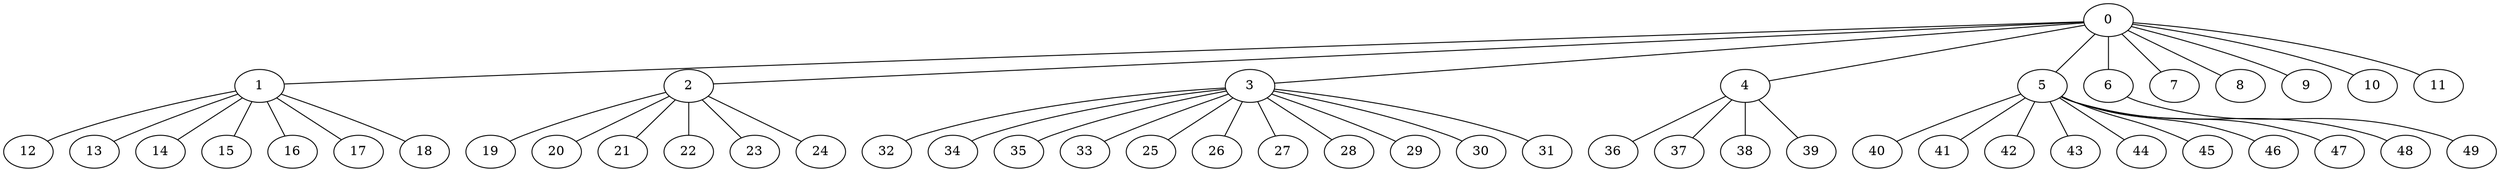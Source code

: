 
graph graphname {
    0 -- 1
0 -- 2
0 -- 3
0 -- 4
0 -- 5
0 -- 6
0 -- 7
0 -- 8
0 -- 9
0 -- 10
0 -- 11
1 -- 12
1 -- 13
1 -- 14
1 -- 15
1 -- 16
1 -- 17
1 -- 18
2 -- 19
2 -- 20
2 -- 21
2 -- 22
2 -- 23
2 -- 24
3 -- 32
3 -- 34
3 -- 35
3 -- 33
3 -- 25
3 -- 26
3 -- 27
3 -- 28
3 -- 29
3 -- 30
3 -- 31
4 -- 36
4 -- 37
4 -- 38
4 -- 39
5 -- 40
5 -- 41
5 -- 42
5 -- 43
5 -- 44
5 -- 45
5 -- 46
5 -- 47
5 -- 48
6 -- 49

}
